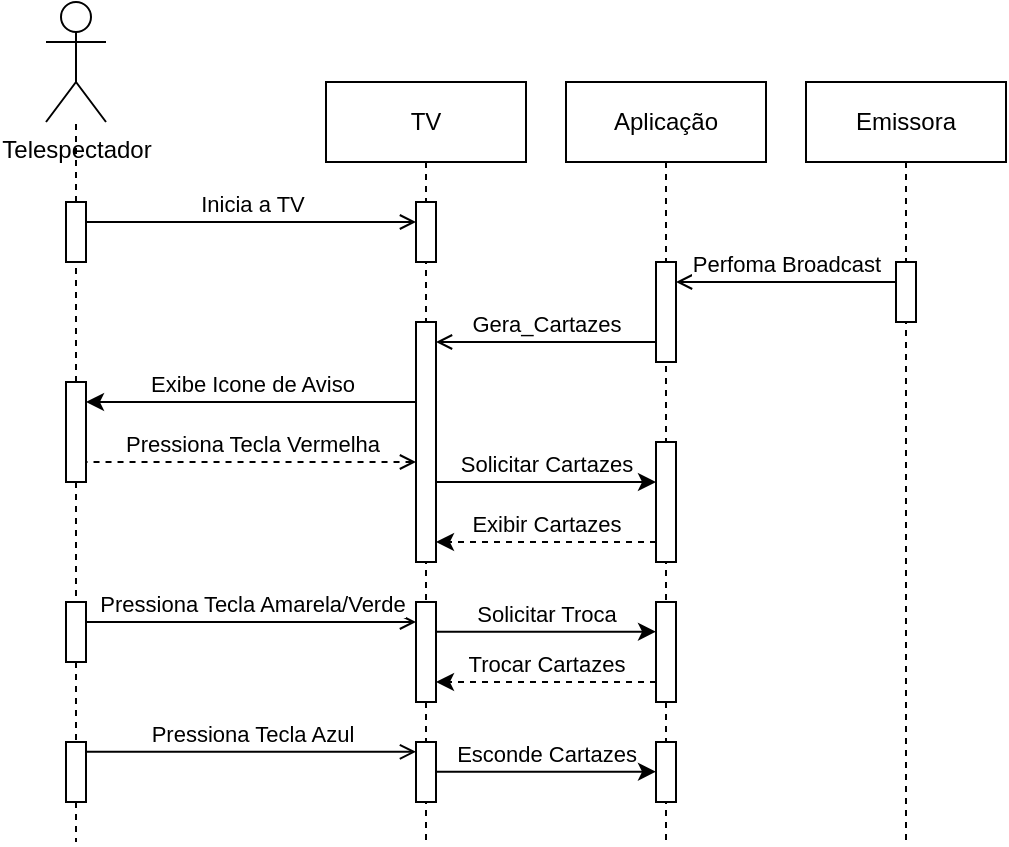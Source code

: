 <mxfile version="28.0.7">
  <diagram name="Page-1" id="2YBvvXClWsGukQMizWep">
    <mxGraphModel dx="858" dy="463" grid="1" gridSize="10" guides="1" tooltips="1" connect="1" arrows="1" fold="1" page="1" pageScale="1" pageWidth="850" pageHeight="1100" math="0" shadow="0">
      <root>
        <mxCell id="0" />
        <mxCell id="1" parent="0" />
        <mxCell id="xv5WqA9eKj1UyQjAUgdQ-2" value="Aplicação" style="shape=umlLifeline;perimeter=lifelinePerimeter;whiteSpace=wrap;html=1;container=0;dropTarget=0;collapsible=0;recursiveResize=0;outlineConnect=0;portConstraint=eastwest;newEdgeStyle={&quot;edgeStyle&quot;:&quot;elbowEdgeStyle&quot;,&quot;elbow&quot;:&quot;vertical&quot;,&quot;curved&quot;:0,&quot;rounded&quot;:0};" parent="1" vertex="1">
          <mxGeometry x="540" y="80" width="100" height="380" as="geometry" />
        </mxCell>
        <mxCell id="xv5WqA9eKj1UyQjAUgdQ-3" value="" style="html=1;points=[];perimeter=orthogonalPerimeter;outlineConnect=0;targetShapes=umlLifeline;portConstraint=eastwest;newEdgeStyle={&quot;edgeStyle&quot;:&quot;elbowEdgeStyle&quot;,&quot;elbow&quot;:&quot;vertical&quot;,&quot;curved&quot;:0,&quot;rounded&quot;:0};" parent="xv5WqA9eKj1UyQjAUgdQ-2" vertex="1">
          <mxGeometry x="45" y="90" width="10" height="50" as="geometry" />
        </mxCell>
        <mxCell id="7osouoxdr6ul7lXPxZZM-31" value="" style="html=1;points=[];perimeter=orthogonalPerimeter;outlineConnect=0;targetShapes=umlLifeline;portConstraint=eastwest;newEdgeStyle={&quot;edgeStyle&quot;:&quot;elbowEdgeStyle&quot;,&quot;elbow&quot;:&quot;vertical&quot;,&quot;curved&quot;:0,&quot;rounded&quot;:0};" vertex="1" parent="xv5WqA9eKj1UyQjAUgdQ-2">
          <mxGeometry x="45" y="260" width="10" height="50" as="geometry" />
        </mxCell>
        <mxCell id="xv5WqA9eKj1UyQjAUgdQ-6" style="edgeStyle=elbowEdgeStyle;rounded=0;orthogonalLoop=1;jettySize=auto;html=1;elbow=vertical;curved=0;endArrow=none;endFill=0;dashed=1;" parent="1" source="aM9ryv3xv72pqoxQDRHE-2" target="xv5WqA9eKj1UyQjAUgdQ-1" edge="1">
          <mxGeometry relative="1" as="geometry">
            <mxPoint x="305" y="230" as="targetPoint" />
          </mxGeometry>
        </mxCell>
        <mxCell id="aM9ryv3xv72pqoxQDRHE-5" value="TV" style="shape=umlLifeline;perimeter=lifelinePerimeter;whiteSpace=wrap;html=1;container=0;dropTarget=0;collapsible=0;recursiveResize=0;outlineConnect=0;portConstraint=eastwest;newEdgeStyle={&quot;edgeStyle&quot;:&quot;elbowEdgeStyle&quot;,&quot;elbow&quot;:&quot;vertical&quot;,&quot;curved&quot;:0,&quot;rounded&quot;:0};" parent="1" vertex="1">
          <mxGeometry x="420" y="80" width="100" height="380" as="geometry" />
        </mxCell>
        <mxCell id="aM9ryv3xv72pqoxQDRHE-7" value="Perfoma Broadcast" style="html=1;verticalAlign=bottom;endArrow=open;edgeStyle=elbowEdgeStyle;elbow=vertical;curved=0;rounded=0;endFill=0;" parent="1" source="xv5WqA9eKj1UyQjAUgdQ-5" target="xv5WqA9eKj1UyQjAUgdQ-3" edge="1">
          <mxGeometry relative="1" as="geometry">
            <mxPoint x="395" y="260" as="sourcePoint" />
            <Array as="points">
              <mxPoint x="650" y="180" />
            </Array>
            <mxPoint x="600" y="260" as="targetPoint" />
            <mxPoint as="offset" />
          </mxGeometry>
        </mxCell>
        <mxCell id="xv5WqA9eKj1UyQjAUgdQ-4" value="Emissora" style="shape=umlLifeline;perimeter=lifelinePerimeter;whiteSpace=wrap;html=1;container=0;dropTarget=0;collapsible=0;recursiveResize=0;outlineConnect=0;portConstraint=eastwest;newEdgeStyle={&quot;edgeStyle&quot;:&quot;elbowEdgeStyle&quot;,&quot;elbow&quot;:&quot;vertical&quot;,&quot;curved&quot;:0,&quot;rounded&quot;:0};" parent="1" vertex="1">
          <mxGeometry x="660" y="80" width="100" height="380" as="geometry" />
        </mxCell>
        <mxCell id="xv5WqA9eKj1UyQjAUgdQ-5" value="" style="html=1;points=[];perimeter=orthogonalPerimeter;outlineConnect=0;targetShapes=umlLifeline;portConstraint=eastwest;newEdgeStyle={&quot;edgeStyle&quot;:&quot;elbowEdgeStyle&quot;,&quot;elbow&quot;:&quot;vertical&quot;,&quot;curved&quot;:0,&quot;rounded&quot;:0};" parent="xv5WqA9eKj1UyQjAUgdQ-4" vertex="1">
          <mxGeometry x="45" y="90" width="10" height="30" as="geometry" />
        </mxCell>
        <mxCell id="xv5WqA9eKj1UyQjAUgdQ-8" value="Gera_Cartazes" style="html=1;verticalAlign=bottom;endArrow=open;edgeStyle=elbowEdgeStyle;elbow=vertical;curved=0;rounded=0;endFill=0;" parent="1" source="xv5WqA9eKj1UyQjAUgdQ-3" edge="1">
          <mxGeometry relative="1" as="geometry">
            <mxPoint x="590" y="160" as="sourcePoint" />
            <Array as="points">
              <mxPoint x="550" y="210" />
            </Array>
            <mxPoint x="475" y="210" as="targetPoint" />
            <mxPoint as="offset" />
          </mxGeometry>
        </mxCell>
        <mxCell id="xv5WqA9eKj1UyQjAUgdQ-1" value="Telespectador" style="shape=umlActor;verticalLabelPosition=bottom;verticalAlign=top;html=1;outlineConnect=0;" parent="1" vertex="1">
          <mxGeometry x="280" y="40" width="30" height="60" as="geometry" />
        </mxCell>
        <mxCell id="7osouoxdr6ul7lXPxZZM-12" value="Inicia a TV" style="html=1;verticalAlign=bottom;endArrow=open;edgeStyle=elbowEdgeStyle;elbow=vertical;curved=0;rounded=0;endFill=0;" edge="1" parent="1" source="7osouoxdr6ul7lXPxZZM-9">
          <mxGeometry x="-0.001" relative="1" as="geometry">
            <mxPoint x="330" y="150" as="sourcePoint" />
            <Array as="points">
              <mxPoint x="445" y="150" />
            </Array>
            <mxPoint x="465" y="150" as="targetPoint" />
            <mxPoint as="offset" />
          </mxGeometry>
        </mxCell>
        <mxCell id="7osouoxdr6ul7lXPxZZM-11" value="" style="html=1;points=[];perimeter=orthogonalPerimeter;outlineConnect=0;targetShapes=umlLifeline;portConstraint=eastwest;newEdgeStyle={&quot;edgeStyle&quot;:&quot;elbowEdgeStyle&quot;,&quot;elbow&quot;:&quot;vertical&quot;,&quot;curved&quot;:0,&quot;rounded&quot;:0};" vertex="1" parent="1">
          <mxGeometry x="465" y="140" width="10" height="30" as="geometry" />
        </mxCell>
        <mxCell id="aM9ryv3xv72pqoxQDRHE-6" value="" style="html=1;points=[];perimeter=orthogonalPerimeter;outlineConnect=0;targetShapes=umlLifeline;portConstraint=eastwest;newEdgeStyle={&quot;edgeStyle&quot;:&quot;elbowEdgeStyle&quot;,&quot;elbow&quot;:&quot;vertical&quot;,&quot;curved&quot;:0,&quot;rounded&quot;:0};" parent="1" vertex="1">
          <mxGeometry x="465" y="200" width="10" height="120" as="geometry" />
        </mxCell>
        <mxCell id="7osouoxdr6ul7lXPxZZM-9" value="" style="html=1;points=[];perimeter=orthogonalPerimeter;outlineConnect=0;targetShapes=umlLifeline;portConstraint=eastwest;newEdgeStyle={&quot;edgeStyle&quot;:&quot;elbowEdgeStyle&quot;,&quot;elbow&quot;:&quot;vertical&quot;,&quot;curved&quot;:0,&quot;rounded&quot;:0};" vertex="1" parent="1">
          <mxGeometry x="290" y="140" width="10" height="30" as="geometry" />
        </mxCell>
        <mxCell id="xv5WqA9eKj1UyQjAUgdQ-9" value="Exibe Icone de Aviso" style="html=1;verticalAlign=bottom;endArrow=classic;edgeStyle=elbowEdgeStyle;elbow=vertical;curved=0;rounded=0;endFill=1;" parent="1" target="aM9ryv3xv72pqoxQDRHE-2" edge="1">
          <mxGeometry relative="1" as="geometry">
            <mxPoint x="465" y="240" as="sourcePoint" />
            <Array as="points">
              <mxPoint x="435" y="240" />
            </Array>
            <mxPoint x="360" y="240" as="targetPoint" />
          </mxGeometry>
        </mxCell>
        <mxCell id="aM9ryv3xv72pqoxQDRHE-2" value="" style="html=1;points=[];perimeter=orthogonalPerimeter;outlineConnect=0;targetShapes=umlLifeline;portConstraint=eastwest;newEdgeStyle={&quot;edgeStyle&quot;:&quot;elbowEdgeStyle&quot;,&quot;elbow&quot;:&quot;vertical&quot;,&quot;curved&quot;:0,&quot;rounded&quot;:0};" parent="1" vertex="1">
          <mxGeometry x="290" y="230" width="10" height="50" as="geometry" />
        </mxCell>
        <mxCell id="xv5WqA9eKj1UyQjAUgdQ-11" value="" style="html=1;points=[];perimeter=orthogonalPerimeter;outlineConnect=0;targetShapes=umlLifeline;portConstraint=eastwest;newEdgeStyle={&quot;edgeStyle&quot;:&quot;elbowEdgeStyle&quot;,&quot;elbow&quot;:&quot;vertical&quot;,&quot;curved&quot;:0,&quot;rounded&quot;:0};" parent="1" vertex="1">
          <mxGeometry x="590" y="240" height="40" as="geometry" />
        </mxCell>
        <mxCell id="xv5WqA9eKj1UyQjAUgdQ-20" value="Solicitar Cartazes" style="html=1;verticalAlign=bottom;endArrow=none;edgeStyle=elbowEdgeStyle;elbow=vertical;curved=0;rounded=0;endFill=0;startArrow=classic;startFill=1;" parent="1" source="xv5WqA9eKj1UyQjAUgdQ-18" edge="1">
          <mxGeometry relative="1" as="geometry">
            <mxPoint x="580" y="280" as="sourcePoint" />
            <Array as="points">
              <mxPoint x="555" y="280" />
            </Array>
            <mxPoint x="475" y="280" as="targetPoint" />
          </mxGeometry>
        </mxCell>
        <mxCell id="xv5WqA9eKj1UyQjAUgdQ-18" value="" style="html=1;points=[];perimeter=orthogonalPerimeter;outlineConnect=0;targetShapes=umlLifeline;portConstraint=eastwest;newEdgeStyle={&quot;edgeStyle&quot;:&quot;elbowEdgeStyle&quot;,&quot;elbow&quot;:&quot;vertical&quot;,&quot;curved&quot;:0,&quot;rounded&quot;:0};" parent="1" vertex="1">
          <mxGeometry x="585" y="260" width="10" height="60" as="geometry" />
        </mxCell>
        <mxCell id="xv5WqA9eKj1UyQjAUgdQ-17" value="Pressiona Tecla Vermelha" style="html=1;verticalAlign=bottom;endArrow=none;edgeStyle=elbowEdgeStyle;elbow=vertical;curved=0;rounded=0;startArrow=open;startFill=0;endFill=0;dashed=1;" parent="1" target="aM9ryv3xv72pqoxQDRHE-2" edge="1">
          <mxGeometry relative="1" as="geometry">
            <mxPoint x="465" y="270" as="sourcePoint" />
            <Array as="points">
              <mxPoint x="435" y="270" />
            </Array>
            <mxPoint x="350" y="270" as="targetPoint" />
          </mxGeometry>
        </mxCell>
        <mxCell id="7osouoxdr6ul7lXPxZZM-17" value="Exibir Cartazes" style="html=1;verticalAlign=bottom;endArrow=classic;edgeStyle=elbowEdgeStyle;elbow=vertical;curved=0;rounded=0;endFill=1;startArrow=none;startFill=0;dashed=1;" edge="1" parent="1">
          <mxGeometry relative="1" as="geometry">
            <mxPoint x="585" y="310" as="sourcePoint" />
            <Array as="points">
              <mxPoint x="555" y="310" />
            </Array>
            <mxPoint x="475" y="310" as="targetPoint" />
          </mxGeometry>
        </mxCell>
        <mxCell id="7osouoxdr6ul7lXPxZZM-22" value="" style="edgeStyle=elbowEdgeStyle;rounded=0;orthogonalLoop=1;jettySize=auto;html=1;elbow=vertical;curved=0;endArrow=none;endFill=0;dashed=1;" edge="1" parent="1" source="aM9ryv3xv72pqoxQDRHE-2" target="xv5WqA9eKj1UyQjAUgdQ-23">
          <mxGeometry relative="1" as="geometry">
            <mxPoint x="605" y="610" as="targetPoint" />
            <mxPoint x="605" y="430" as="sourcePoint" />
          </mxGeometry>
        </mxCell>
        <mxCell id="7osouoxdr6ul7lXPxZZM-21" value="" style="html=1;points=[];perimeter=orthogonalPerimeter;outlineConnect=0;targetShapes=umlLifeline;portConstraint=eastwest;newEdgeStyle={&quot;edgeStyle&quot;:&quot;elbowEdgeStyle&quot;,&quot;elbow&quot;:&quot;vertical&quot;,&quot;curved&quot;:0,&quot;rounded&quot;:0};" vertex="1" parent="1">
          <mxGeometry x="290" y="340" width="10" height="30" as="geometry" />
        </mxCell>
        <mxCell id="7osouoxdr6ul7lXPxZZM-32" value="Pressiona Tecla Amarela/Verde" style="html=1;verticalAlign=bottom;endArrow=open;edgeStyle=elbowEdgeStyle;elbow=vertical;curved=0;rounded=0;endFill=0;" edge="1" parent="1">
          <mxGeometry x="-0.001" relative="1" as="geometry">
            <mxPoint x="300" y="350.0" as="sourcePoint" />
            <Array as="points">
              <mxPoint x="445" y="350" />
            </Array>
            <mxPoint x="465" y="350" as="targetPoint" />
            <mxPoint as="offset" />
          </mxGeometry>
        </mxCell>
        <mxCell id="7osouoxdr6ul7lXPxZZM-34" value="Solicitar Troca" style="html=1;verticalAlign=bottom;endArrow=none;edgeStyle=elbowEdgeStyle;elbow=vertical;curved=0;rounded=0;endFill=0;startArrow=classic;startFill=1;" edge="1" parent="1">
          <mxGeometry relative="1" as="geometry">
            <mxPoint x="585" y="354.83" as="sourcePoint" />
            <Array as="points">
              <mxPoint x="555" y="354.83" />
            </Array>
            <mxPoint x="475" y="354.83" as="targetPoint" />
          </mxGeometry>
        </mxCell>
        <mxCell id="7osouoxdr6ul7lXPxZZM-36" value="Trocar Cartazes" style="html=1;verticalAlign=bottom;endArrow=classic;edgeStyle=elbowEdgeStyle;elbow=vertical;curved=0;rounded=0;endFill=1;startArrow=none;startFill=0;dashed=1;" edge="1" parent="1">
          <mxGeometry relative="1" as="geometry">
            <mxPoint x="585" y="380" as="sourcePoint" />
            <Array as="points">
              <mxPoint x="555" y="380" />
            </Array>
            <mxPoint x="475" y="380" as="targetPoint" />
          </mxGeometry>
        </mxCell>
        <mxCell id="7osouoxdr6ul7lXPxZZM-30" value="" style="html=1;points=[];perimeter=orthogonalPerimeter;outlineConnect=0;targetShapes=umlLifeline;portConstraint=eastwest;newEdgeStyle={&quot;edgeStyle&quot;:&quot;elbowEdgeStyle&quot;,&quot;elbow&quot;:&quot;vertical&quot;,&quot;curved&quot;:0,&quot;rounded&quot;:0};" vertex="1" parent="1">
          <mxGeometry x="465" y="340" width="10" height="50" as="geometry" />
        </mxCell>
        <mxCell id="xv5WqA9eKj1UyQjAUgdQ-29" value="" style="html=1;points=[];perimeter=orthogonalPerimeter;outlineConnect=0;targetShapes=umlLifeline;portConstraint=eastwest;newEdgeStyle={&quot;edgeStyle&quot;:&quot;elbowEdgeStyle&quot;,&quot;elbow&quot;:&quot;vertical&quot;,&quot;curved&quot;:0,&quot;rounded&quot;:0};" parent="1" vertex="1">
          <mxGeometry x="585" y="410" width="10" height="30" as="geometry" />
        </mxCell>
        <mxCell id="xv5WqA9eKj1UyQjAUgdQ-24" value="" style="html=1;points=[];perimeter=orthogonalPerimeter;outlineConnect=0;targetShapes=umlLifeline;portConstraint=eastwest;newEdgeStyle={&quot;edgeStyle&quot;:&quot;elbowEdgeStyle&quot;,&quot;elbow&quot;:&quot;vertical&quot;,&quot;curved&quot;:0,&quot;rounded&quot;:0};" parent="1" vertex="1">
          <mxGeometry x="465" y="410" width="10" height="30" as="geometry" />
        </mxCell>
        <mxCell id="xv5WqA9eKj1UyQjAUgdQ-27" value="Pressiona Tecla Azul" style="html=1;verticalAlign=bottom;endArrow=none;edgeStyle=elbowEdgeStyle;elbow=vertical;curved=0;rounded=0;startArrow=open;startFill=0;endFill=0;" parent="1" edge="1" target="xv5WqA9eKj1UyQjAUgdQ-23">
          <mxGeometry relative="1" as="geometry">
            <mxPoint x="465" y="414.9" as="sourcePoint" />
            <Array as="points">
              <mxPoint x="435" y="414.9" />
            </Array>
            <mxPoint x="330" y="414.9" as="targetPoint" />
          </mxGeometry>
        </mxCell>
        <mxCell id="xv5WqA9eKj1UyQjAUgdQ-36" value="Esconde Cartazes" style="html=1;verticalAlign=bottom;endArrow=none;edgeStyle=elbowEdgeStyle;elbow=vertical;curved=0;rounded=0;endFill=0;startArrow=classic;startFill=1;" parent="1" edge="1">
          <mxGeometry relative="1" as="geometry">
            <mxPoint x="585" y="424.86" as="sourcePoint" />
            <Array as="points">
              <mxPoint x="555" y="424.86" />
            </Array>
            <mxPoint x="475" y="424.86" as="targetPoint" />
          </mxGeometry>
        </mxCell>
        <mxCell id="xv5WqA9eKj1UyQjAUgdQ-22" style="edgeStyle=elbowEdgeStyle;rounded=0;orthogonalLoop=1;jettySize=auto;html=1;elbow=vertical;curved=0;endArrow=none;endFill=0;dashed=1;" parent="1" source="xv5WqA9eKj1UyQjAUgdQ-23" edge="1">
          <mxGeometry relative="1" as="geometry">
            <mxPoint x="295" y="460" as="targetPoint" />
          </mxGeometry>
        </mxCell>
        <mxCell id="xv5WqA9eKj1UyQjAUgdQ-23" value="" style="html=1;points=[];perimeter=orthogonalPerimeter;outlineConnect=0;targetShapes=umlLifeline;portConstraint=eastwest;newEdgeStyle={&quot;edgeStyle&quot;:&quot;elbowEdgeStyle&quot;,&quot;elbow&quot;:&quot;vertical&quot;,&quot;curved&quot;:0,&quot;rounded&quot;:0};" parent="1" vertex="1">
          <mxGeometry x="290" y="410" width="10" height="30" as="geometry" />
        </mxCell>
      </root>
    </mxGraphModel>
  </diagram>
</mxfile>
